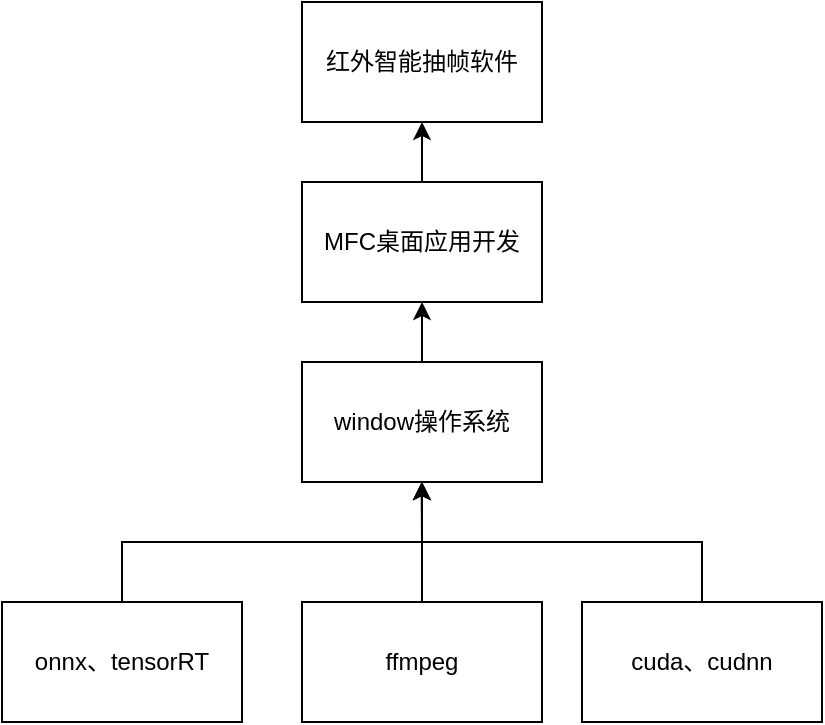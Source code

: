 <mxfile version="20.2.0" type="github">
  <diagram id="QBoSd79RK-i-sYSmXULv" name="第 1 页">
    <mxGraphModel dx="865" dy="488" grid="1" gridSize="10" guides="1" tooltips="1" connect="1" arrows="1" fold="1" page="1" pageScale="1" pageWidth="827" pageHeight="1169" math="0" shadow="0">
      <root>
        <mxCell id="0" />
        <mxCell id="1" parent="0" />
        <mxCell id="kncKO0AR9khzgeK6I7eO-5" style="edgeStyle=orthogonalEdgeStyle;rounded=0;orthogonalLoop=1;jettySize=auto;html=1;exitX=0.5;exitY=0;exitDx=0;exitDy=0;entryX=0.5;entryY=1;entryDx=0;entryDy=0;" edge="1" parent="1" source="kncKO0AR9khzgeK6I7eO-1" target="kncKO0AR9khzgeK6I7eO-4">
          <mxGeometry relative="1" as="geometry" />
        </mxCell>
        <mxCell id="kncKO0AR9khzgeK6I7eO-1" value="onnx、tensorRT" style="rounded=0;whiteSpace=wrap;html=1;" vertex="1" parent="1">
          <mxGeometry x="50" y="480" width="120" height="60" as="geometry" />
        </mxCell>
        <mxCell id="kncKO0AR9khzgeK6I7eO-6" style="edgeStyle=orthogonalEdgeStyle;rounded=0;orthogonalLoop=1;jettySize=auto;html=1;exitX=0.5;exitY=0;exitDx=0;exitDy=0;" edge="1" parent="1" source="kncKO0AR9khzgeK6I7eO-2">
          <mxGeometry relative="1" as="geometry">
            <mxPoint x="259.81" y="420" as="targetPoint" />
          </mxGeometry>
        </mxCell>
        <mxCell id="kncKO0AR9khzgeK6I7eO-2" value="ffmpeg" style="rounded=0;whiteSpace=wrap;html=1;" vertex="1" parent="1">
          <mxGeometry x="200" y="480" width="120" height="60" as="geometry" />
        </mxCell>
        <mxCell id="kncKO0AR9khzgeK6I7eO-7" style="edgeStyle=orthogonalEdgeStyle;rounded=0;orthogonalLoop=1;jettySize=auto;html=1;exitX=0.5;exitY=0;exitDx=0;exitDy=0;entryX=0.5;entryY=1;entryDx=0;entryDy=0;" edge="1" parent="1" source="kncKO0AR9khzgeK6I7eO-3" target="kncKO0AR9khzgeK6I7eO-4">
          <mxGeometry relative="1" as="geometry" />
        </mxCell>
        <mxCell id="kncKO0AR9khzgeK6I7eO-3" value="cuda、cudnn" style="rounded=0;whiteSpace=wrap;html=1;" vertex="1" parent="1">
          <mxGeometry x="340" y="480" width="120" height="60" as="geometry" />
        </mxCell>
        <mxCell id="kncKO0AR9khzgeK6I7eO-13" style="edgeStyle=orthogonalEdgeStyle;rounded=0;orthogonalLoop=1;jettySize=auto;html=1;exitX=0.5;exitY=0;exitDx=0;exitDy=0;entryX=0.5;entryY=1;entryDx=0;entryDy=0;" edge="1" parent="1" source="kncKO0AR9khzgeK6I7eO-4" target="kncKO0AR9khzgeK6I7eO-8">
          <mxGeometry relative="1" as="geometry" />
        </mxCell>
        <mxCell id="kncKO0AR9khzgeK6I7eO-4" value="window操作系统" style="rounded=0;whiteSpace=wrap;html=1;" vertex="1" parent="1">
          <mxGeometry x="200" y="360" width="120" height="60" as="geometry" />
        </mxCell>
        <mxCell id="kncKO0AR9khzgeK6I7eO-14" style="edgeStyle=orthogonalEdgeStyle;rounded=0;orthogonalLoop=1;jettySize=auto;html=1;exitX=0.5;exitY=0;exitDx=0;exitDy=0;entryX=0.5;entryY=1;entryDx=0;entryDy=0;" edge="1" parent="1" source="kncKO0AR9khzgeK6I7eO-8" target="kncKO0AR9khzgeK6I7eO-10">
          <mxGeometry relative="1" as="geometry" />
        </mxCell>
        <mxCell id="kncKO0AR9khzgeK6I7eO-8" value="MFC桌面应用开发" style="rounded=0;whiteSpace=wrap;html=1;" vertex="1" parent="1">
          <mxGeometry x="200" y="270" width="120" height="60" as="geometry" />
        </mxCell>
        <mxCell id="kncKO0AR9khzgeK6I7eO-10" value="红外智能抽帧软件" style="rounded=0;whiteSpace=wrap;html=1;" vertex="1" parent="1">
          <mxGeometry x="200" y="180" width="120" height="60" as="geometry" />
        </mxCell>
      </root>
    </mxGraphModel>
  </diagram>
</mxfile>
